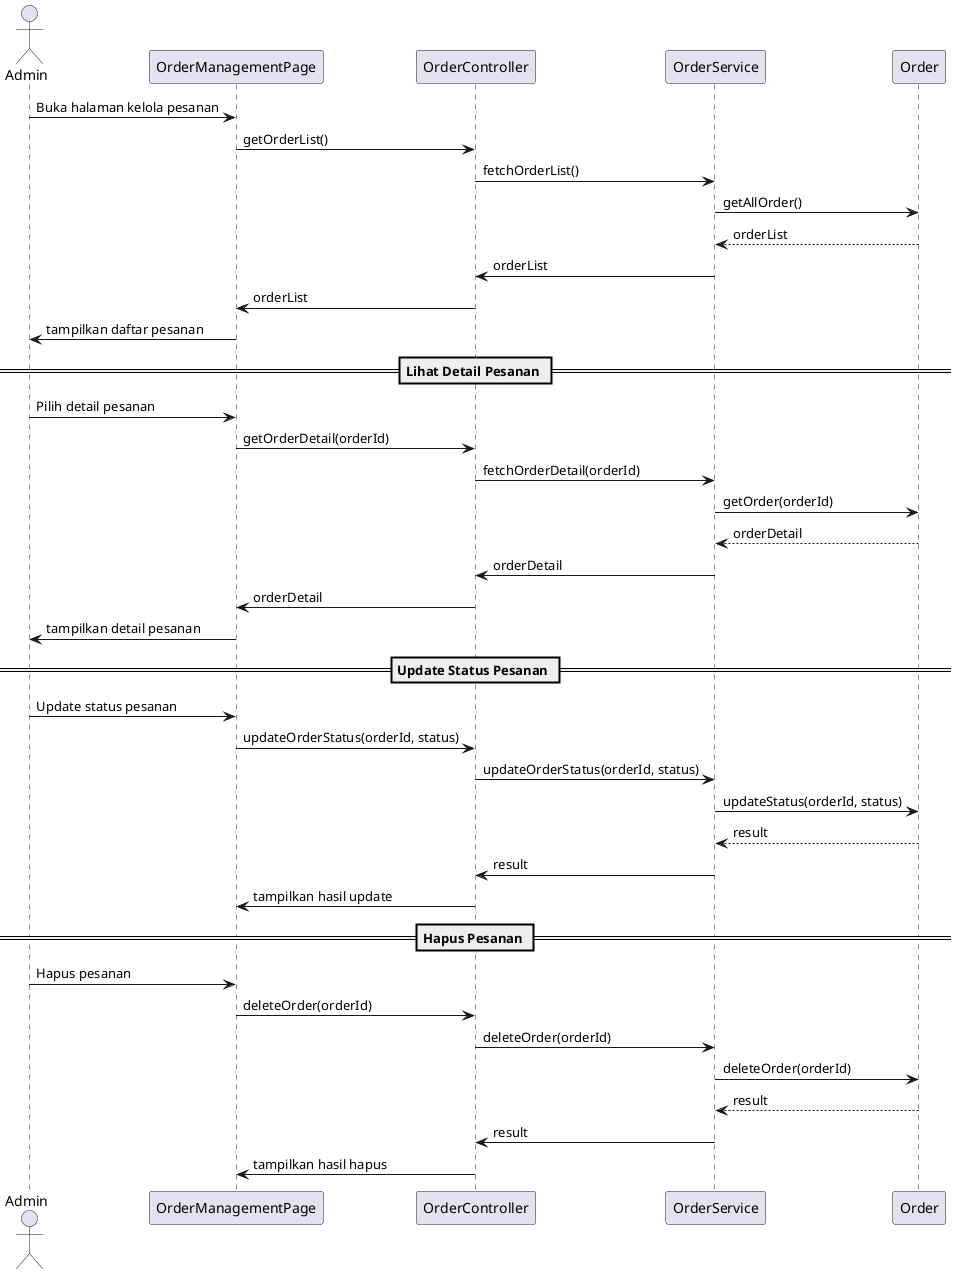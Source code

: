 @startuml
actor Admin
participant "OrderManagementPage" as UI
participant "OrderController" as Controller
participant "OrderService" as Service
participant "Order" as OrderEntity

Admin -> UI : Buka halaman kelola pesanan
UI -> Controller : getOrderList()
Controller -> Service : fetchOrderList()
Service -> OrderEntity : getAllOrder()
OrderEntity --> Service : orderList
Service -> Controller : orderList
Controller -> UI : orderList
UI -> Admin : tampilkan daftar pesanan

== Lihat Detail Pesanan ==
Admin -> UI : Pilih detail pesanan
UI -> Controller : getOrderDetail(orderId)
Controller -> Service : fetchOrderDetail(orderId)
Service -> OrderEntity : getOrder(orderId)
OrderEntity --> Service : orderDetail
Service -> Controller : orderDetail
Controller -> UI : orderDetail
UI -> Admin : tampilkan detail pesanan

== Update Status Pesanan ==
Admin -> UI : Update status pesanan
UI -> Controller : updateOrderStatus(orderId, status)
Controller -> Service : updateOrderStatus(orderId, status)
Service -> OrderEntity : updateStatus(orderId, status)
OrderEntity --> Service : result
Service -> Controller : result
Controller -> UI : tampilkan hasil update

== Hapus Pesanan ==
Admin -> UI : Hapus pesanan
UI -> Controller : deleteOrder(orderId)
Controller -> Service : deleteOrder(orderId)
Service -> OrderEntity : deleteOrder(orderId)
OrderEntity --> Service : result
Service -> Controller : result
Controller -> UI : tampilkan hasil hapus
@enduml

